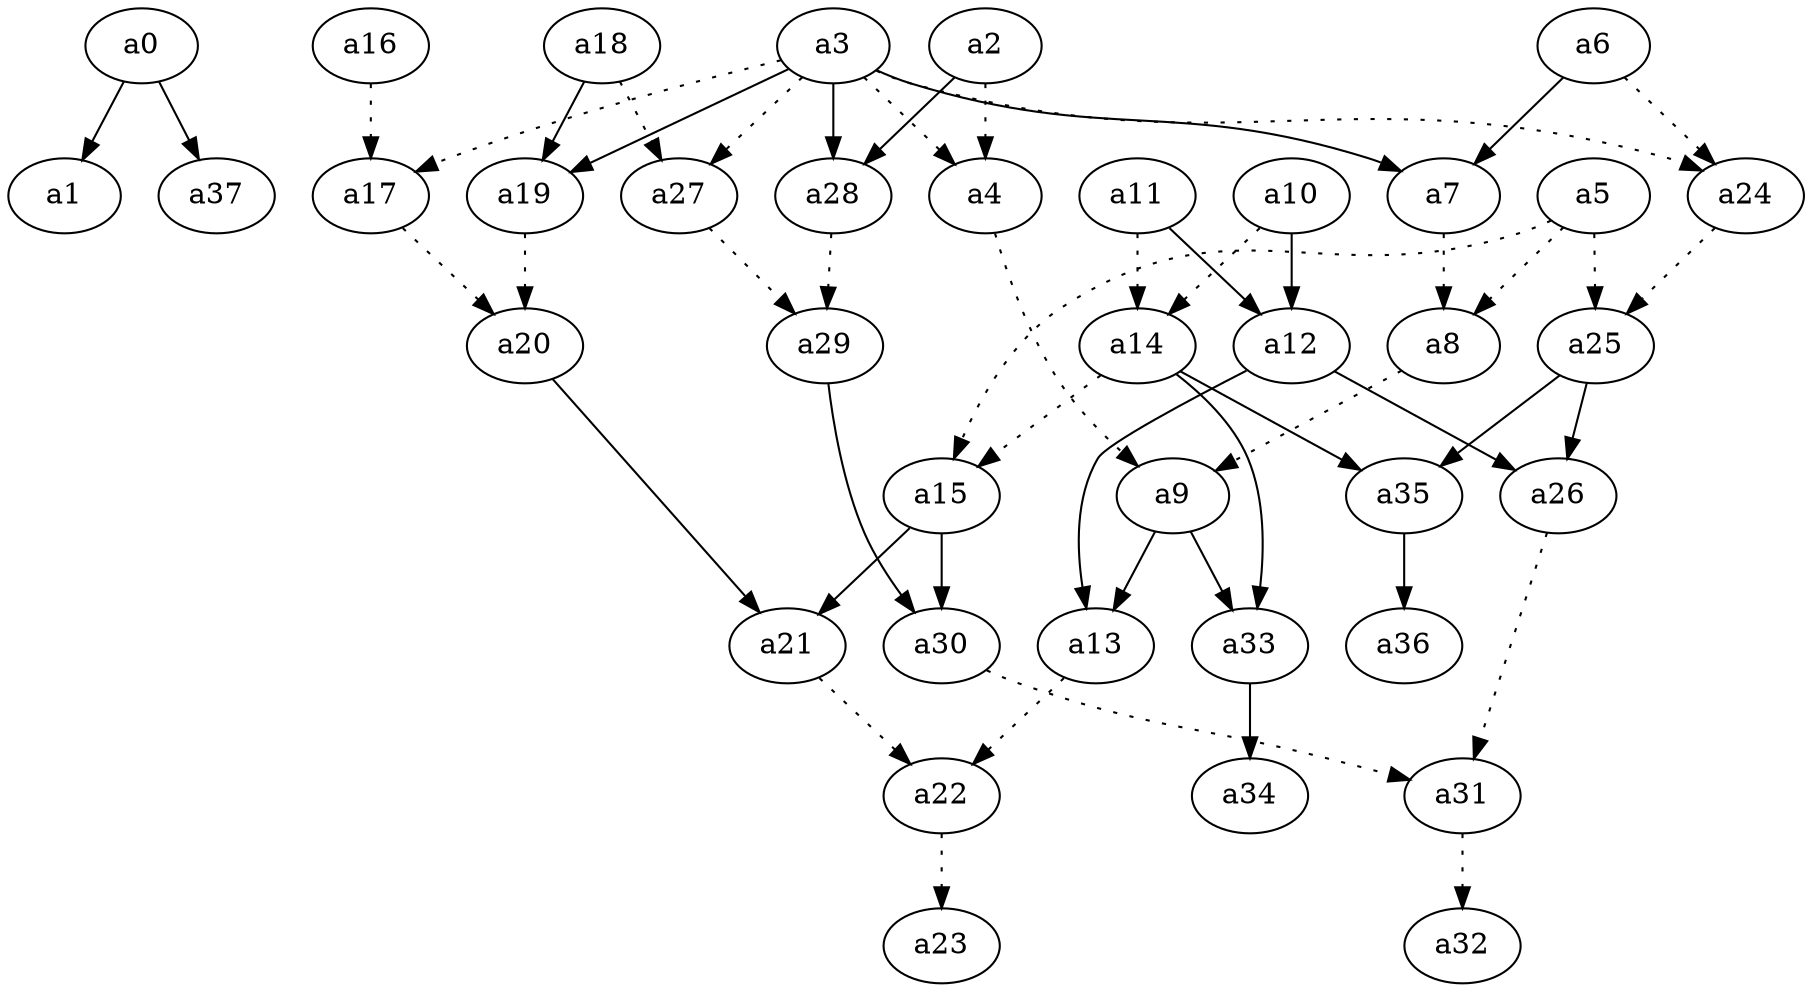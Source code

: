 digraph G1 {
 a0 ->  a1[ label="" ,color= "black"];
 a2 ->  a4[ label=""  ,style=dotted,color= "black"];
 a3 ->  a4[ label=""  ,style=dotted,color= "black"];
 a3 ->  a7[ label="" ,color= "black"];
 a6 ->  a7[ label="" ,color= "black"];
 a5 ->  a8[ label=""  ,style=dotted,color= "black"];
 a7 ->  a8[ label=""  ,style=dotted,color= "black"];
 a4 ->  a9[ label=""  ,style=dotted,color= "black"];
 a8 ->  a9[ label=""  ,style=dotted,color= "black"];
 a10 ->  a12[ label="" ,color= "black"];
 a11 ->  a12[ label="" ,color= "black"];
 a9 ->  a13[ label="" ,color= "black"];
 a12 ->  a13[ label="" ,color= "black"];
 a10 ->  a14[ label=""  ,style=dotted,color= "black"];
 a11 ->  a14[ label=""  ,style=dotted,color= "black"];
 a5 ->  a15[ label=""  ,style=dotted,color= "black"];
 a14 ->  a15[ label=""  ,style=dotted,color= "black"];
 a3 ->  a17[ label=""  ,style=dotted,color= "black"];
 a16 ->  a17[ label=""  ,style=dotted,color= "black"];
 a3 ->  a19[ label="" ,color= "black"];
 a18 ->  a19[ label="" ,color= "black"];
 a17 ->  a20[ label=""  ,style=dotted,color= "black"];
 a19 ->  a20[ label=""  ,style=dotted,color= "black"];
 a15 ->  a21[ label="" ,color= "black"];
 a20 ->  a21[ label="" ,color= "black"];
 a13 ->  a22[ label=""  ,style=dotted,color= "black"];
 a21 ->  a22[ label=""  ,style=dotted,color= "black"];
 a22 ->  a23[ label=""  ,style=dotted,color= "black"];
 a3 ->  a24[ label=""  ,style=dotted,color= "black"];
 a6 ->  a24[ label=""  ,style=dotted,color= "black"];
 a5 ->  a25[ label=""  ,style=dotted,color= "black"];
 a24 ->  a25[ label=""  ,style=dotted,color= "black"];
 a12 ->  a26[ label="" ,color= "black"];
 a25 ->  a26[ label="" ,color= "black"];
 a3 ->  a27[ label=""  ,style=dotted,color= "black"];
 a18 ->  a27[ label=""  ,style=dotted,color= "black"];
 a2 ->  a28[ label="" ,color= "black"];
 a3 ->  a28[ label="" ,color= "black"];
 a27 ->  a29[ label=""  ,style=dotted,color= "black"];
 a28 ->  a29[ label=""  ,style=dotted,color= "black"];
 a15 ->  a30[ label="" ,color= "black"];
 a29 ->  a30[ label="" ,color= "black"];
 a26 ->  a31[ label=""  ,style=dotted,color= "black"];
 a30 ->  a31[ label=""  ,style=dotted,color= "black"];
 a31 ->  a32[ label=""  ,style=dotted,color= "black"];
 a9 ->  a33[ label="" ,color= "black"];
 a14 ->  a33[ label="" ,color= "black"];
 a33 ->  a34[ label="" ,color= "black"];
 a14 ->  a35[ label="" ,color= "black"];
 a25 ->  a35[ label="" ,color= "black"];
 a35 ->  a36[ label="" ,color= "black"];
 a0 ->  a37[ label="" ,color= "black"];
}
